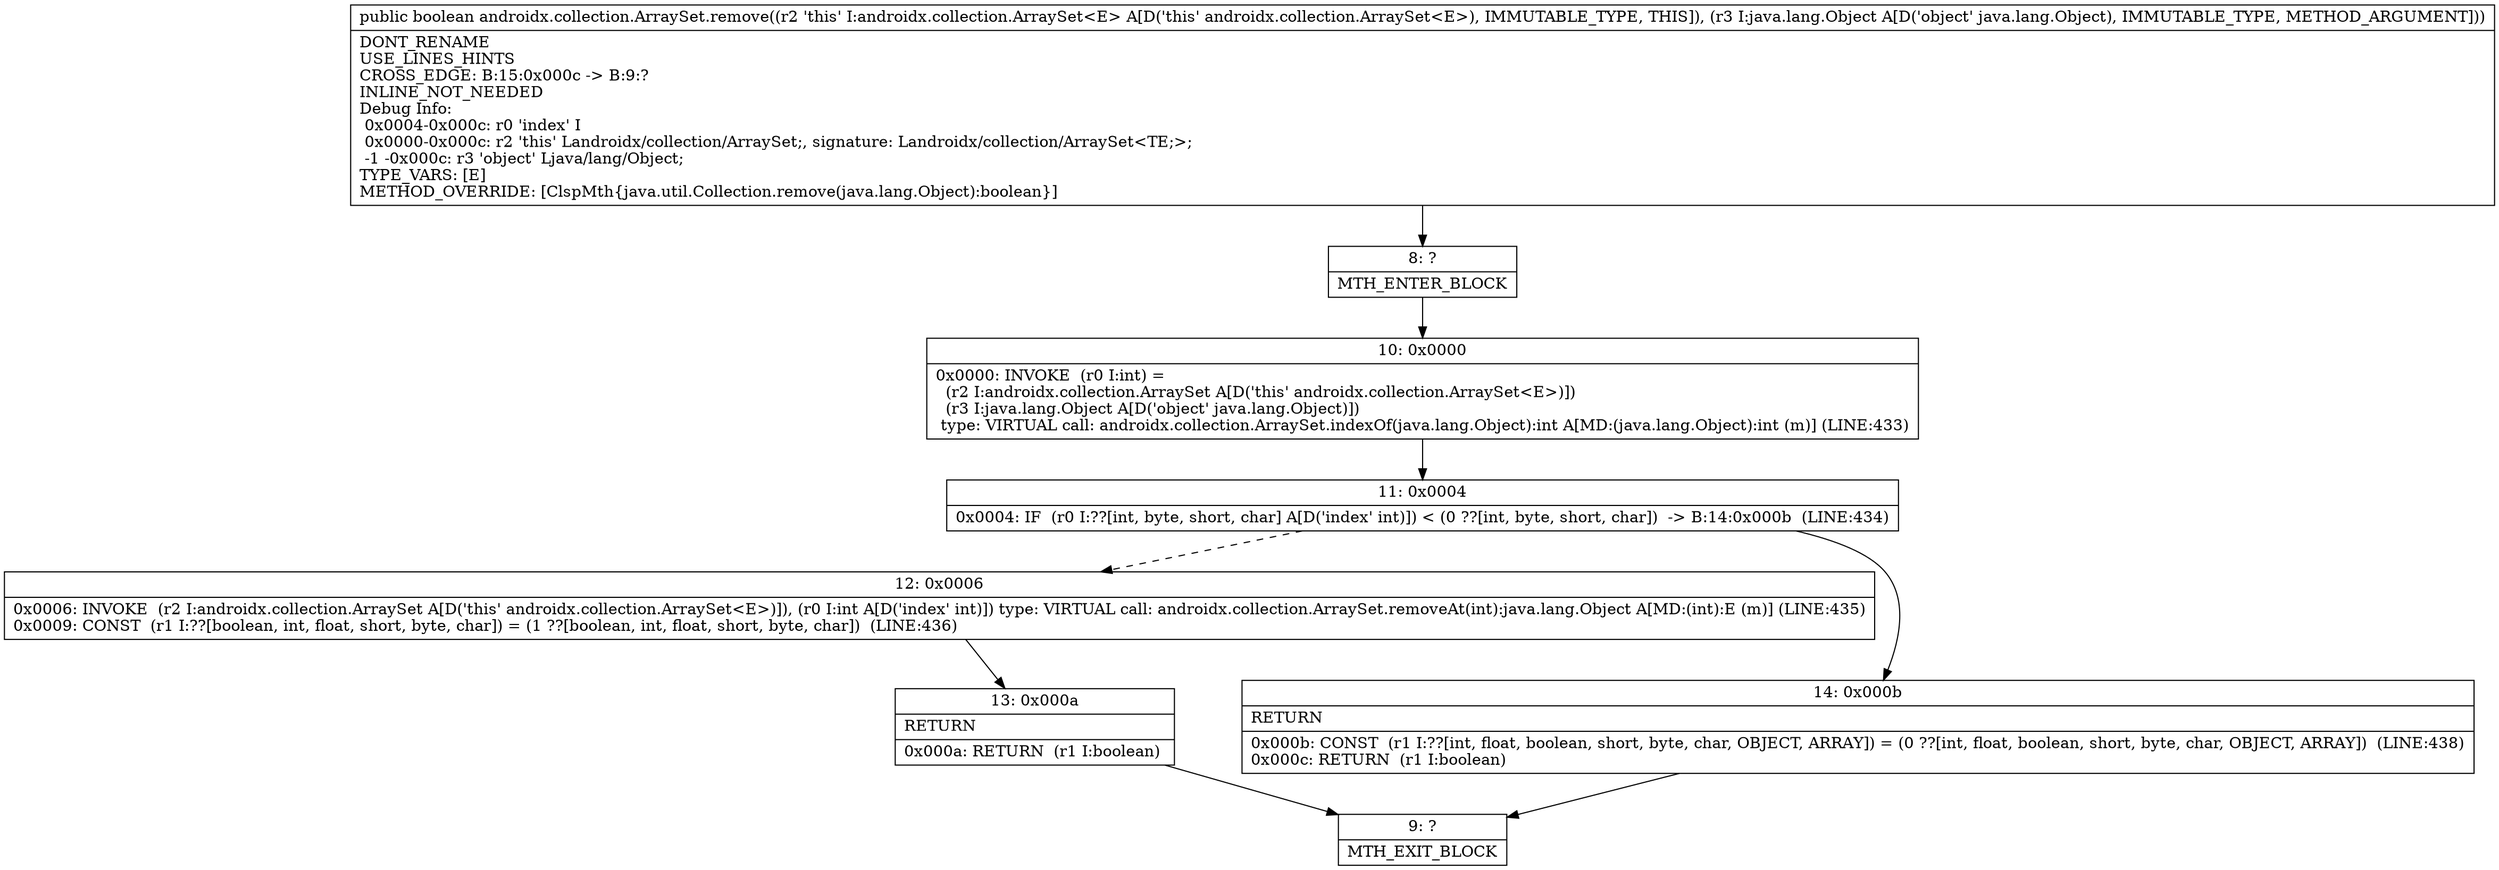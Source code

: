 digraph "CFG forandroidx.collection.ArraySet.remove(Ljava\/lang\/Object;)Z" {
Node_8 [shape=record,label="{8\:\ ?|MTH_ENTER_BLOCK\l}"];
Node_10 [shape=record,label="{10\:\ 0x0000|0x0000: INVOKE  (r0 I:int) = \l  (r2 I:androidx.collection.ArraySet A[D('this' androidx.collection.ArraySet\<E\>)])\l  (r3 I:java.lang.Object A[D('object' java.lang.Object)])\l type: VIRTUAL call: androidx.collection.ArraySet.indexOf(java.lang.Object):int A[MD:(java.lang.Object):int (m)] (LINE:433)\l}"];
Node_11 [shape=record,label="{11\:\ 0x0004|0x0004: IF  (r0 I:??[int, byte, short, char] A[D('index' int)]) \< (0 ??[int, byte, short, char])  \-\> B:14:0x000b  (LINE:434)\l}"];
Node_12 [shape=record,label="{12\:\ 0x0006|0x0006: INVOKE  (r2 I:androidx.collection.ArraySet A[D('this' androidx.collection.ArraySet\<E\>)]), (r0 I:int A[D('index' int)]) type: VIRTUAL call: androidx.collection.ArraySet.removeAt(int):java.lang.Object A[MD:(int):E (m)] (LINE:435)\l0x0009: CONST  (r1 I:??[boolean, int, float, short, byte, char]) = (1 ??[boolean, int, float, short, byte, char])  (LINE:436)\l}"];
Node_13 [shape=record,label="{13\:\ 0x000a|RETURN\l|0x000a: RETURN  (r1 I:boolean) \l}"];
Node_9 [shape=record,label="{9\:\ ?|MTH_EXIT_BLOCK\l}"];
Node_14 [shape=record,label="{14\:\ 0x000b|RETURN\l|0x000b: CONST  (r1 I:??[int, float, boolean, short, byte, char, OBJECT, ARRAY]) = (0 ??[int, float, boolean, short, byte, char, OBJECT, ARRAY])  (LINE:438)\l0x000c: RETURN  (r1 I:boolean) \l}"];
MethodNode[shape=record,label="{public boolean androidx.collection.ArraySet.remove((r2 'this' I:androidx.collection.ArraySet\<E\> A[D('this' androidx.collection.ArraySet\<E\>), IMMUTABLE_TYPE, THIS]), (r3 I:java.lang.Object A[D('object' java.lang.Object), IMMUTABLE_TYPE, METHOD_ARGUMENT]))  | DONT_RENAME\lUSE_LINES_HINTS\lCROSS_EDGE: B:15:0x000c \-\> B:9:?\lINLINE_NOT_NEEDED\lDebug Info:\l  0x0004\-0x000c: r0 'index' I\l  0x0000\-0x000c: r2 'this' Landroidx\/collection\/ArraySet;, signature: Landroidx\/collection\/ArraySet\<TE;\>;\l  \-1 \-0x000c: r3 'object' Ljava\/lang\/Object;\lTYPE_VARS: [E]\lMETHOD_OVERRIDE: [ClspMth\{java.util.Collection.remove(java.lang.Object):boolean\}]\l}"];
MethodNode -> Node_8;Node_8 -> Node_10;
Node_10 -> Node_11;
Node_11 -> Node_12[style=dashed];
Node_11 -> Node_14;
Node_12 -> Node_13;
Node_13 -> Node_9;
Node_14 -> Node_9;
}

